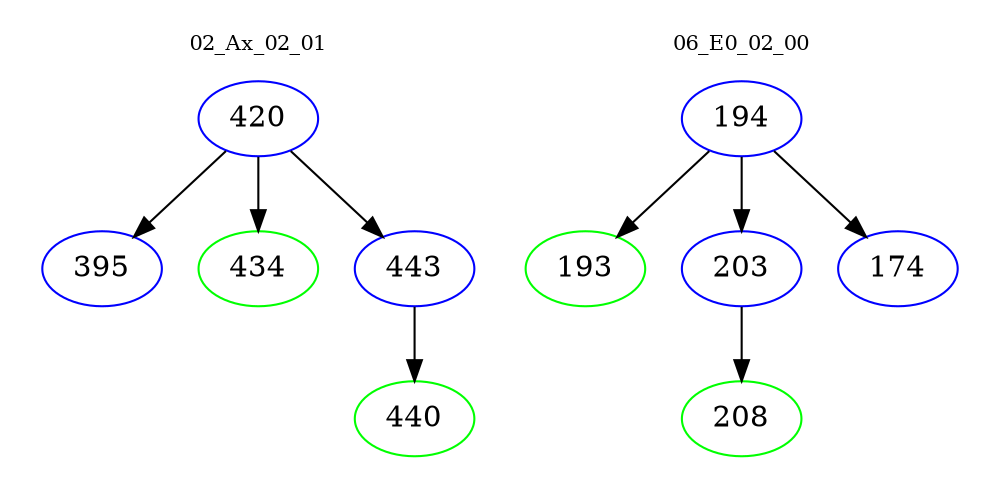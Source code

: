 digraph{
subgraph cluster_0 {
color = white
label = "02_Ax_02_01";
fontsize=10;
T0_420 [label="420", color="blue"]
T0_420 -> T0_395 [color="black"]
T0_395 [label="395", color="blue"]
T0_420 -> T0_434 [color="black"]
T0_434 [label="434", color="green"]
T0_420 -> T0_443 [color="black"]
T0_443 [label="443", color="blue"]
T0_443 -> T0_440 [color="black"]
T0_440 [label="440", color="green"]
}
subgraph cluster_1 {
color = white
label = "06_E0_02_00";
fontsize=10;
T1_194 [label="194", color="blue"]
T1_194 -> T1_193 [color="black"]
T1_193 [label="193", color="green"]
T1_194 -> T1_203 [color="black"]
T1_203 [label="203", color="blue"]
T1_203 -> T1_208 [color="black"]
T1_208 [label="208", color="green"]
T1_194 -> T1_174 [color="black"]
T1_174 [label="174", color="blue"]
}
}
